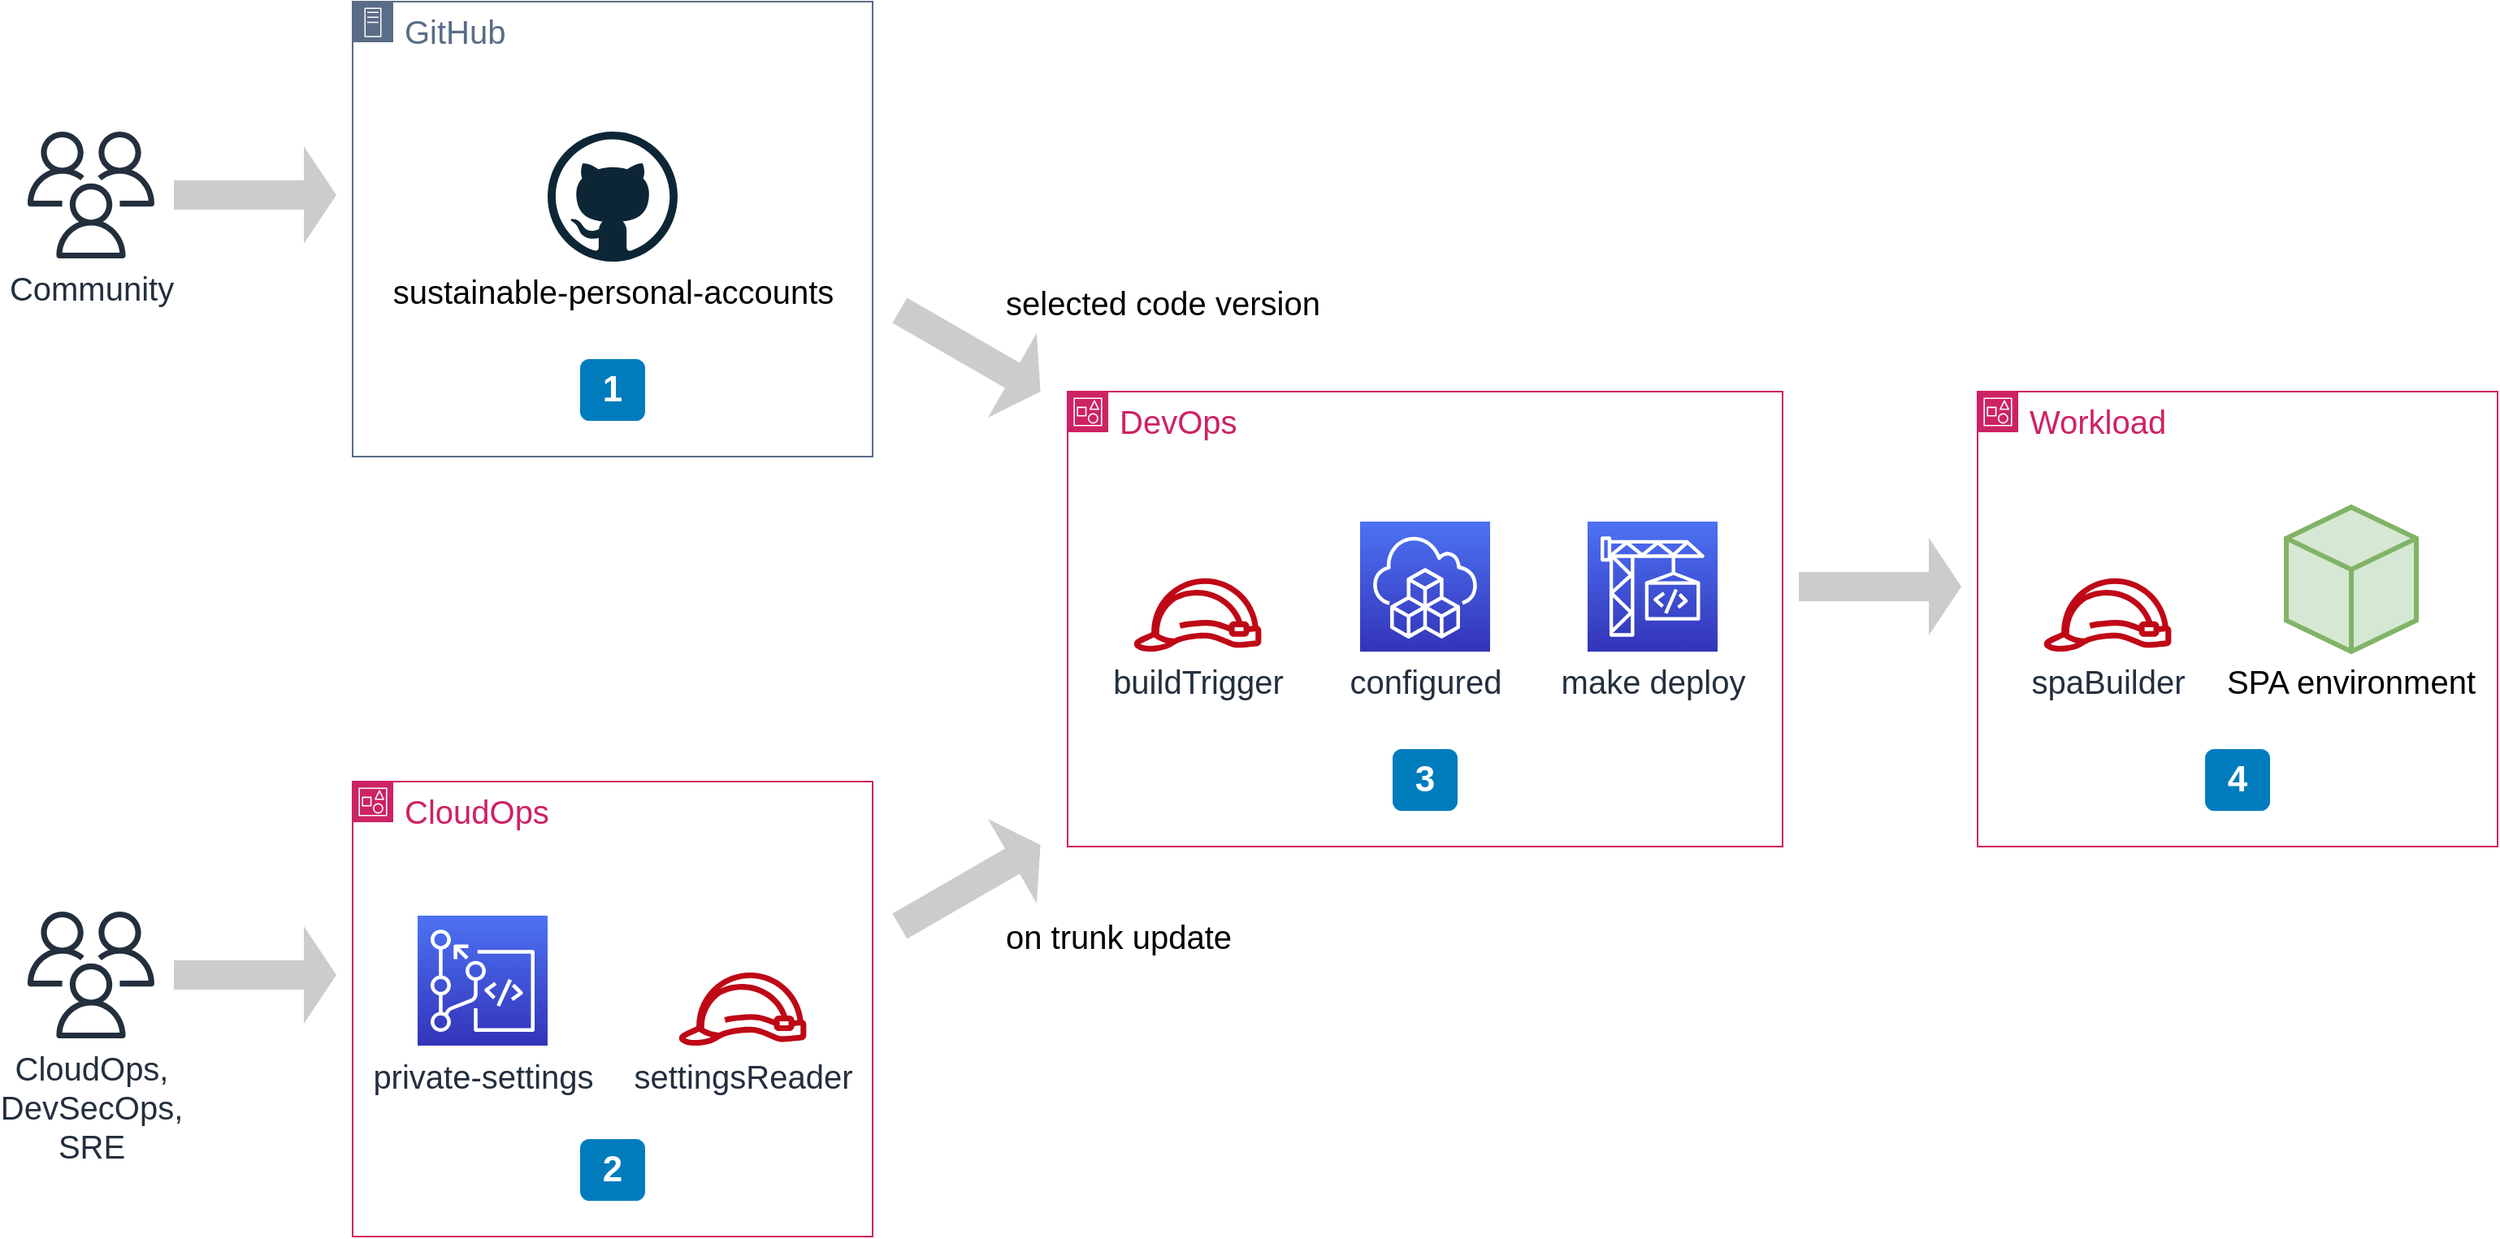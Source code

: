 <mxfile version="21.7.5" type="device">
  <diagram id="Ht1M8jgEwFfnCIfOTk4-" name="Page-1">
    <mxGraphModel dx="1026" dy="1643" grid="1" gridSize="10" guides="1" tooltips="1" connect="1" arrows="1" fold="1" page="1" pageScale="1" pageWidth="1600" pageHeight="900" math="0" shadow="0">
      <root>
        <mxCell id="0" />
        <mxCell id="1" parent="0" />
        <mxCell id="EtOflDmT-dvJbsB-n2yZ-1" value="&lt;font style=&quot;font-size: 20px;&quot;&gt;CloudOps&lt;/font&gt;" style="points=[[0,0],[0.25,0],[0.5,0],[0.75,0],[1,0],[1,0.25],[1,0.5],[1,0.75],[1,1],[0.75,1],[0.5,1],[0.25,1],[0,1],[0,0.75],[0,0.5],[0,0.25]];outlineConnect=0;gradientColor=none;html=1;whiteSpace=wrap;fontSize=12;fontStyle=0;container=1;pointerEvents=0;collapsible=0;recursiveResize=0;shape=mxgraph.aws4.group;grIcon=mxgraph.aws4.group_account;strokeColor=#CD2264;fillColor=none;verticalAlign=top;align=left;spacingLeft=30;fontColor=#CD2264;dashed=0;" parent="1" vertex="1">
          <mxGeometry x="240" y="-360" width="320" height="280" as="geometry" />
        </mxCell>
        <mxCell id="EtOflDmT-dvJbsB-n2yZ-6" value="&lt;font style=&quot;font-size: 20px;&quot;&gt;private-settings&lt;/font&gt;" style="sketch=0;points=[[0,0,0],[0.25,0,0],[0.5,0,0],[0.75,0,0],[1,0,0],[0,1,0],[0.25,1,0],[0.5,1,0],[0.75,1,0],[1,1,0],[0,0.25,0],[0,0.5,0],[0,0.75,0],[1,0.25,0],[1,0.5,0],[1,0.75,0]];outlineConnect=0;fontColor=#232F3E;gradientColor=#4D72F3;gradientDirection=north;fillColor=#3334B9;strokeColor=#ffffff;dashed=0;verticalLabelPosition=bottom;verticalAlign=top;align=center;html=1;fontSize=12;fontStyle=0;aspect=fixed;shape=mxgraph.aws4.resourceIcon;resIcon=mxgraph.aws4.codecommit;" parent="EtOflDmT-dvJbsB-n2yZ-1" vertex="1">
          <mxGeometry x="40" y="82.56" width="80" height="80" as="geometry" />
        </mxCell>
        <mxCell id="EtOflDmT-dvJbsB-n2yZ-26" value="2" style="rounded=1;whiteSpace=wrap;html=1;fillColor=#007CBD;strokeColor=none;fontColor=#FFFFFF;fontStyle=1;fontSize=22;" parent="EtOflDmT-dvJbsB-n2yZ-1" vertex="1">
          <mxGeometry x="140" y="220" width="40" height="38" as="geometry" />
        </mxCell>
        <mxCell id="KSef2pX8y4lGC91BxOTT-1" value="&lt;font style=&quot;font-size: 20px;&quot;&gt;settingsReader&lt;/font&gt;" style="sketch=0;outlineConnect=0;fontColor=#232F3E;gradientColor=none;fillColor=#BF0816;strokeColor=none;dashed=0;verticalLabelPosition=bottom;verticalAlign=top;align=center;html=1;fontSize=12;fontStyle=0;aspect=fixed;pointerEvents=1;shape=mxgraph.aws4.role;" parent="EtOflDmT-dvJbsB-n2yZ-1" vertex="1">
          <mxGeometry x="200" y="117.44" width="80" height="45.12" as="geometry" />
        </mxCell>
        <mxCell id="EtOflDmT-dvJbsB-n2yZ-2" value="&lt;font style=&quot;font-size: 20px;&quot;&gt;GitHub&lt;/font&gt;" style="points=[[0,0],[0.25,0],[0.5,0],[0.75,0],[1,0],[1,0.25],[1,0.5],[1,0.75],[1,1],[0.75,1],[0.5,1],[0.25,1],[0,1],[0,0.75],[0,0.5],[0,0.25]];outlineConnect=0;gradientColor=none;html=1;whiteSpace=wrap;fontSize=12;fontStyle=0;container=1;pointerEvents=0;collapsible=0;recursiveResize=0;shape=mxgraph.aws4.group;grIcon=mxgraph.aws4.group_on_premise;strokeColor=#5A6C86;fillColor=none;verticalAlign=top;align=left;spacingLeft=30;fontColor=#5A6C86;dashed=0;" parent="1" vertex="1">
          <mxGeometry x="240" y="-840" width="320" height="280" as="geometry" />
        </mxCell>
        <mxCell id="EtOflDmT-dvJbsB-n2yZ-3" value="&lt;font style=&quot;font-size: 20px;&quot;&gt;sustainable-personal-accounts&lt;/font&gt;" style="dashed=0;outlineConnect=0;html=1;align=center;labelPosition=center;verticalLabelPosition=bottom;verticalAlign=top;shape=mxgraph.weblogos.github" parent="EtOflDmT-dvJbsB-n2yZ-2" vertex="1">
          <mxGeometry x="120" y="80" width="80" height="80" as="geometry" />
        </mxCell>
        <mxCell id="EtOflDmT-dvJbsB-n2yZ-25" value="1" style="rounded=1;whiteSpace=wrap;html=1;fillColor=#007CBD;strokeColor=none;fontColor=#FFFFFF;fontStyle=1;fontSize=22;" parent="EtOflDmT-dvJbsB-n2yZ-2" vertex="1">
          <mxGeometry x="140" y="220" width="40" height="38" as="geometry" />
        </mxCell>
        <mxCell id="EtOflDmT-dvJbsB-n2yZ-4" value="&lt;font style=&quot;font-size: 20px;&quot;&gt;DevOps&lt;/font&gt;" style="points=[[0,0],[0.25,0],[0.5,0],[0.75,0],[1,0],[1,0.25],[1,0.5],[1,0.75],[1,1],[0.75,1],[0.5,1],[0.25,1],[0,1],[0,0.75],[0,0.5],[0,0.25]];outlineConnect=0;gradientColor=none;html=1;whiteSpace=wrap;fontSize=12;fontStyle=0;container=1;pointerEvents=0;collapsible=0;recursiveResize=0;shape=mxgraph.aws4.group;grIcon=mxgraph.aws4.group_account;strokeColor=#CD2264;fillColor=none;verticalAlign=top;align=left;spacingLeft=30;fontColor=#CD2264;dashed=0;" parent="1" vertex="1">
          <mxGeometry x="680" y="-600" width="440" height="280" as="geometry" />
        </mxCell>
        <mxCell id="EtOflDmT-dvJbsB-n2yZ-17" value="&lt;font style=&quot;font-size: 20px;&quot;&gt;configured&lt;/font&gt;" style="sketch=0;points=[[0,0,0],[0.25,0,0],[0.5,0,0],[0.75,0,0],[1,0,0],[0,1,0],[0.25,1,0],[0.5,1,0],[0.75,1,0],[1,1,0],[0,0.25,0],[0,0.5,0],[0,0.75,0],[1,0.25,0],[1,0.5,0],[1,0.75,0]];outlineConnect=0;fontColor=#232F3E;gradientColor=#4D72F3;gradientDirection=north;fillColor=#3334B9;strokeColor=#ffffff;dashed=0;verticalLabelPosition=bottom;verticalAlign=top;align=center;html=1;fontSize=12;fontStyle=0;aspect=fixed;shape=mxgraph.aws4.resourceIcon;resIcon=mxgraph.aws4.cloud_development_kit;" parent="EtOflDmT-dvJbsB-n2yZ-4" vertex="1">
          <mxGeometry x="180" y="80" width="80" height="80" as="geometry" />
        </mxCell>
        <mxCell id="EtOflDmT-dvJbsB-n2yZ-7" value="&lt;font style=&quot;font-size: 20px;&quot;&gt;make deploy&lt;/font&gt;" style="sketch=0;points=[[0,0,0],[0.25,0,0],[0.5,0,0],[0.75,0,0],[1,0,0],[0,1,0],[0.25,1,0],[0.5,1,0],[0.75,1,0],[1,1,0],[0,0.25,0],[0,0.5,0],[0,0.75,0],[1,0.25,0],[1,0.5,0],[1,0.75,0]];outlineConnect=0;fontColor=#232F3E;gradientColor=#4D72F3;gradientDirection=north;fillColor=#3334B9;strokeColor=#ffffff;dashed=0;verticalLabelPosition=bottom;verticalAlign=top;align=center;html=1;fontSize=12;fontStyle=0;aspect=fixed;shape=mxgraph.aws4.resourceIcon;resIcon=mxgraph.aws4.codebuild;" parent="EtOflDmT-dvJbsB-n2yZ-4" vertex="1">
          <mxGeometry x="320" y="80" width="80" height="80" as="geometry" />
        </mxCell>
        <mxCell id="EtOflDmT-dvJbsB-n2yZ-27" value="3" style="rounded=1;whiteSpace=wrap;html=1;fillColor=#007CBD;strokeColor=none;fontColor=#FFFFFF;fontStyle=1;fontSize=22;" parent="EtOflDmT-dvJbsB-n2yZ-4" vertex="1">
          <mxGeometry x="200" y="220" width="40" height="38" as="geometry" />
        </mxCell>
        <mxCell id="o1SZOtgn8ALE9xQBOOfh-2" value="&lt;font style=&quot;font-size: 20px;&quot;&gt;buildTrigger&lt;/font&gt;" style="sketch=0;outlineConnect=0;fontColor=#232F3E;gradientColor=none;fillColor=#BF0816;strokeColor=none;dashed=0;verticalLabelPosition=bottom;verticalAlign=top;align=center;html=1;fontSize=12;fontStyle=0;aspect=fixed;pointerEvents=1;shape=mxgraph.aws4.role;" parent="EtOflDmT-dvJbsB-n2yZ-4" vertex="1">
          <mxGeometry x="40" y="114.88" width="80" height="45.12" as="geometry" />
        </mxCell>
        <mxCell id="EtOflDmT-dvJbsB-n2yZ-8" value="&lt;font style=&quot;font-size: 20px;&quot;&gt;Workload&lt;/font&gt;" style="points=[[0,0],[0.25,0],[0.5,0],[0.75,0],[1,0],[1,0.25],[1,0.5],[1,0.75],[1,1],[0.75,1],[0.5,1],[0.25,1],[0,1],[0,0.75],[0,0.5],[0,0.25]];outlineConnect=0;gradientColor=none;html=1;whiteSpace=wrap;fontSize=12;fontStyle=0;container=1;pointerEvents=0;collapsible=0;recursiveResize=0;shape=mxgraph.aws4.group;grIcon=mxgraph.aws4.group_account;strokeColor=#CD2264;fillColor=none;verticalAlign=top;align=left;spacingLeft=30;fontColor=#CD2264;dashed=0;" parent="1" vertex="1">
          <mxGeometry x="1240" y="-600" width="320" height="280" as="geometry" />
        </mxCell>
        <mxCell id="EtOflDmT-dvJbsB-n2yZ-28" value="4" style="rounded=1;whiteSpace=wrap;html=1;fillColor=#007CBD;strokeColor=none;fontColor=#FFFFFF;fontStyle=1;fontSize=22;" parent="EtOflDmT-dvJbsB-n2yZ-8" vertex="1">
          <mxGeometry x="140" y="220" width="40" height="38" as="geometry" />
        </mxCell>
        <mxCell id="KSef2pX8y4lGC91BxOTT-2" value="&lt;span style=&quot;font-size: 20px;&quot;&gt;spaBuilder&lt;/span&gt;" style="sketch=0;outlineConnect=0;fontColor=#232F3E;gradientColor=none;fillColor=#BF0816;strokeColor=none;dashed=0;verticalLabelPosition=bottom;verticalAlign=top;align=center;html=1;fontSize=12;fontStyle=0;aspect=fixed;pointerEvents=1;shape=mxgraph.aws4.role;" parent="EtOflDmT-dvJbsB-n2yZ-8" vertex="1">
          <mxGeometry x="40" y="114.88" width="80" height="45.12" as="geometry" />
        </mxCell>
        <mxCell id="KSef2pX8y4lGC91BxOTT-5" value="" style="html=1;whiteSpace=wrap;shape=isoCube2;backgroundOutline=1;isoAngle=15;strokeWidth=3;aspect=fixed;fillColor=#d5e8d4;strokeColor=#82b366;" parent="EtOflDmT-dvJbsB-n2yZ-8" vertex="1">
          <mxGeometry x="190" y="71.1" width="80" height="88.9" as="geometry" />
        </mxCell>
        <mxCell id="KSef2pX8y4lGC91BxOTT-6" value="&lt;font style=&quot;font-size: 20px;&quot;&gt;SPA environment&lt;/font&gt;" style="text;html=1;strokeColor=none;fillColor=none;align=center;verticalAlign=middle;whiteSpace=wrap;rounded=0;" parent="EtOflDmT-dvJbsB-n2yZ-8" vertex="1">
          <mxGeometry x="150" y="163" width="160" height="30" as="geometry" />
        </mxCell>
        <mxCell id="EtOflDmT-dvJbsB-n2yZ-15" value="&lt;font style=&quot;font-size: 20px;&quot;&gt;Community&lt;/font&gt;" style="sketch=0;outlineConnect=0;fontColor=#232F3E;gradientColor=none;fillColor=#232F3D;strokeColor=none;dashed=0;verticalLabelPosition=bottom;verticalAlign=top;align=center;html=1;fontSize=12;fontStyle=0;aspect=fixed;pointerEvents=1;shape=mxgraph.aws4.users;" parent="1" vertex="1">
          <mxGeometry x="40" y="-760" width="78" height="78" as="geometry" />
        </mxCell>
        <mxCell id="EtOflDmT-dvJbsB-n2yZ-16" value="&lt;font style=&quot;font-size: 20px;&quot;&gt;CloudOps,&lt;br&gt;DevSecOps,&lt;br&gt;SRE&lt;br&gt;&lt;/font&gt;" style="sketch=0;outlineConnect=0;fontColor=#232F3E;gradientColor=none;fillColor=#232F3D;strokeColor=none;dashed=0;verticalLabelPosition=bottom;verticalAlign=top;align=center;html=1;fontSize=12;fontStyle=0;aspect=fixed;pointerEvents=1;shape=mxgraph.aws4.users;" parent="1" vertex="1">
          <mxGeometry x="40" y="-280" width="78" height="78" as="geometry" />
        </mxCell>
        <mxCell id="EtOflDmT-dvJbsB-n2yZ-18" value="" style="shape=singleArrow;whiteSpace=wrap;html=1;fillColor=#CCCCCC;fontColor=#333333;strokeColor=none;" parent="1" vertex="1">
          <mxGeometry x="130" y="-751" width="100" height="60" as="geometry" />
        </mxCell>
        <mxCell id="EtOflDmT-dvJbsB-n2yZ-21" value="" style="shape=singleArrow;whiteSpace=wrap;html=1;fillColor=#CCCCCC;fontColor=#333333;strokeColor=none;" parent="1" vertex="1">
          <mxGeometry x="1130" y="-510" width="100" height="60" as="geometry" />
        </mxCell>
        <mxCell id="EtOflDmT-dvJbsB-n2yZ-22" value="" style="shape=singleArrow;whiteSpace=wrap;html=1;fillColor=#CCCCCC;fontColor=#333333;strokeColor=none;" parent="1" vertex="1">
          <mxGeometry x="130" y="-271" width="100" height="60" as="geometry" />
        </mxCell>
        <mxCell id="EtOflDmT-dvJbsB-n2yZ-23" value="" style="shape=singleArrow;whiteSpace=wrap;html=1;fillColor=#CCCCCC;fontColor=#333333;strokeColor=none;rotation=30;" parent="1" vertex="1">
          <mxGeometry x="570" y="-655" width="100" height="60" as="geometry" />
        </mxCell>
        <mxCell id="EtOflDmT-dvJbsB-n2yZ-24" value="" style="shape=singleArrow;whiteSpace=wrap;html=1;fillColor=#CCCCCC;fontColor=#333333;strokeColor=none;rotation=330;" parent="1" vertex="1">
          <mxGeometry x="570" y="-326" width="100" height="60" as="geometry" />
        </mxCell>
        <mxCell id="nLwbPY_Wk2MkfxBooLtM-1" value="&lt;font style=&quot;font-size: 20px;&quot;&gt;selected code version&lt;/font&gt;" style="text;html=1;strokeColor=none;fillColor=none;align=left;verticalAlign=middle;whiteSpace=wrap;rounded=0;" parent="1" vertex="1">
          <mxGeometry x="640" y="-670" width="240" height="30" as="geometry" />
        </mxCell>
        <mxCell id="nLwbPY_Wk2MkfxBooLtM-2" value="&lt;font style=&quot;font-size: 20px;&quot;&gt;on trunk update&lt;/font&gt;" style="text;html=1;strokeColor=none;fillColor=none;align=left;verticalAlign=middle;whiteSpace=wrap;rounded=0;" parent="1" vertex="1">
          <mxGeometry x="640" y="-280" width="240" height="30" as="geometry" />
        </mxCell>
      </root>
    </mxGraphModel>
  </diagram>
</mxfile>
